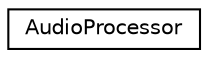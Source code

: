 digraph "Graphical Class Hierarchy"
{
 // LATEX_PDF_SIZE
  edge [fontname="Helvetica",fontsize="10",labelfontname="Helvetica",labelfontsize="10"];
  node [fontname="Helvetica",fontsize="10",shape=record];
  rankdir="LR";
  Node0 [label="AudioProcessor",height=0.2,width=0.4,color="black", fillcolor="white", style="filled",URL="$classAudioProcessor.html",tooltip=" "];
}
